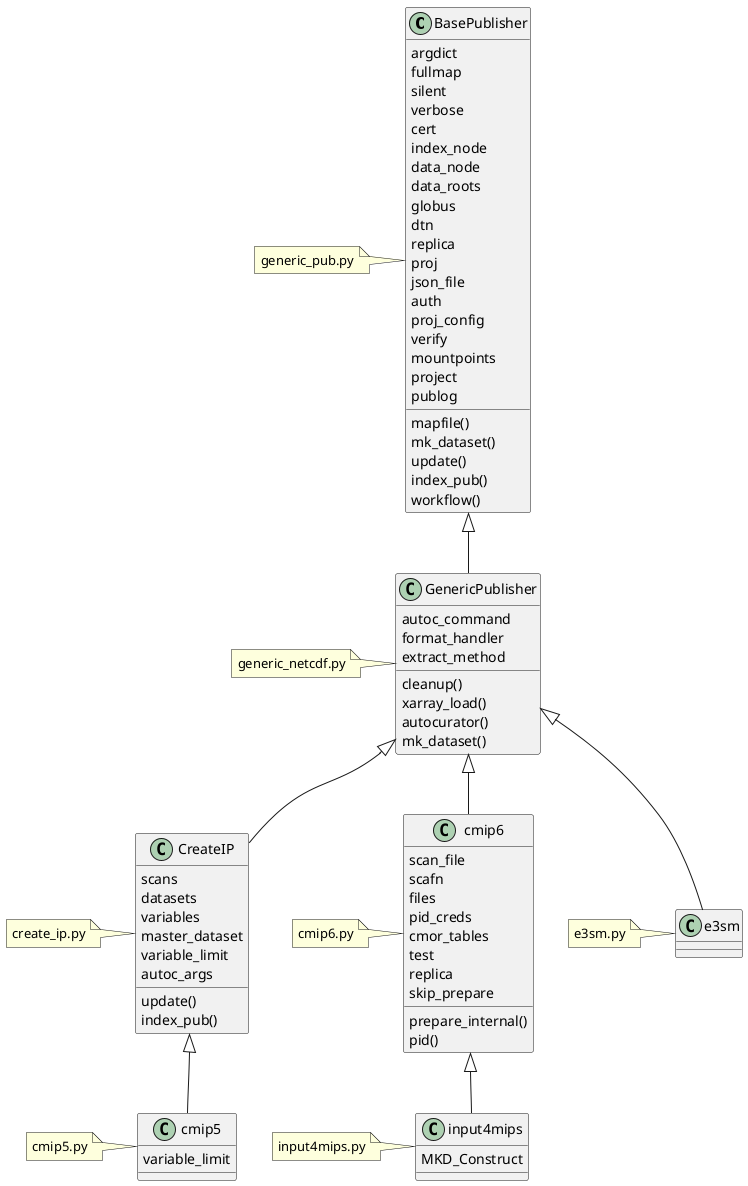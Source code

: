@startuml esg_publish_classes

class BasePublisher {
    argdict
    fullmap
    silent
    verbose
    cert
    index_node
    data_node
    data_roots
    globus
    dtn
    replica
    proj
    json_file
    auth
    proj_config
    verify
    mountpoints
    project
    publog
    mapfile()
    mk_dataset()
    update()
    index_pub()
    workflow()
}
note left of BasePublisher : generic_pub.py

class GenericPublisher {
    autoc_command
    format_handler
    extract_method
    cleanup()
    xarray_load()
    autocurator()
    mk_dataset()
}
note left of GenericPublisher : generic_netcdf.py
BasePublisher <|-- GenericPublisher

class CreateIP {
    scans
    datasets
    variables
    master_dataset
    variable_limit
    autoc_args
    update()
    index_pub()
}
note left of CreateIP : create_ip.py
GenericPublisher <|-- CreateIP

class cmip5 {
    variable_limit   
}
note left of cmip5 : cmip5.py
CreateIP <|-- cmip5

class cmip6{
    scan_file
    scafn
    files
    pid_creds
    cmor_tables
    test
    replica
    skip_prepare
    prepare_internal()
    pid()
}
note left of cmip6 : cmip6.py
GenericPublisher <|-- cmip6

class input4mips{
    MKD_Construct
}
note left of input4mips : input4mips.py
cmip6 <|-- input4mips

class e3sm{
    
}
note left of e3sm : e3sm.py
GenericPublisher <|-- e3sm

@enduml